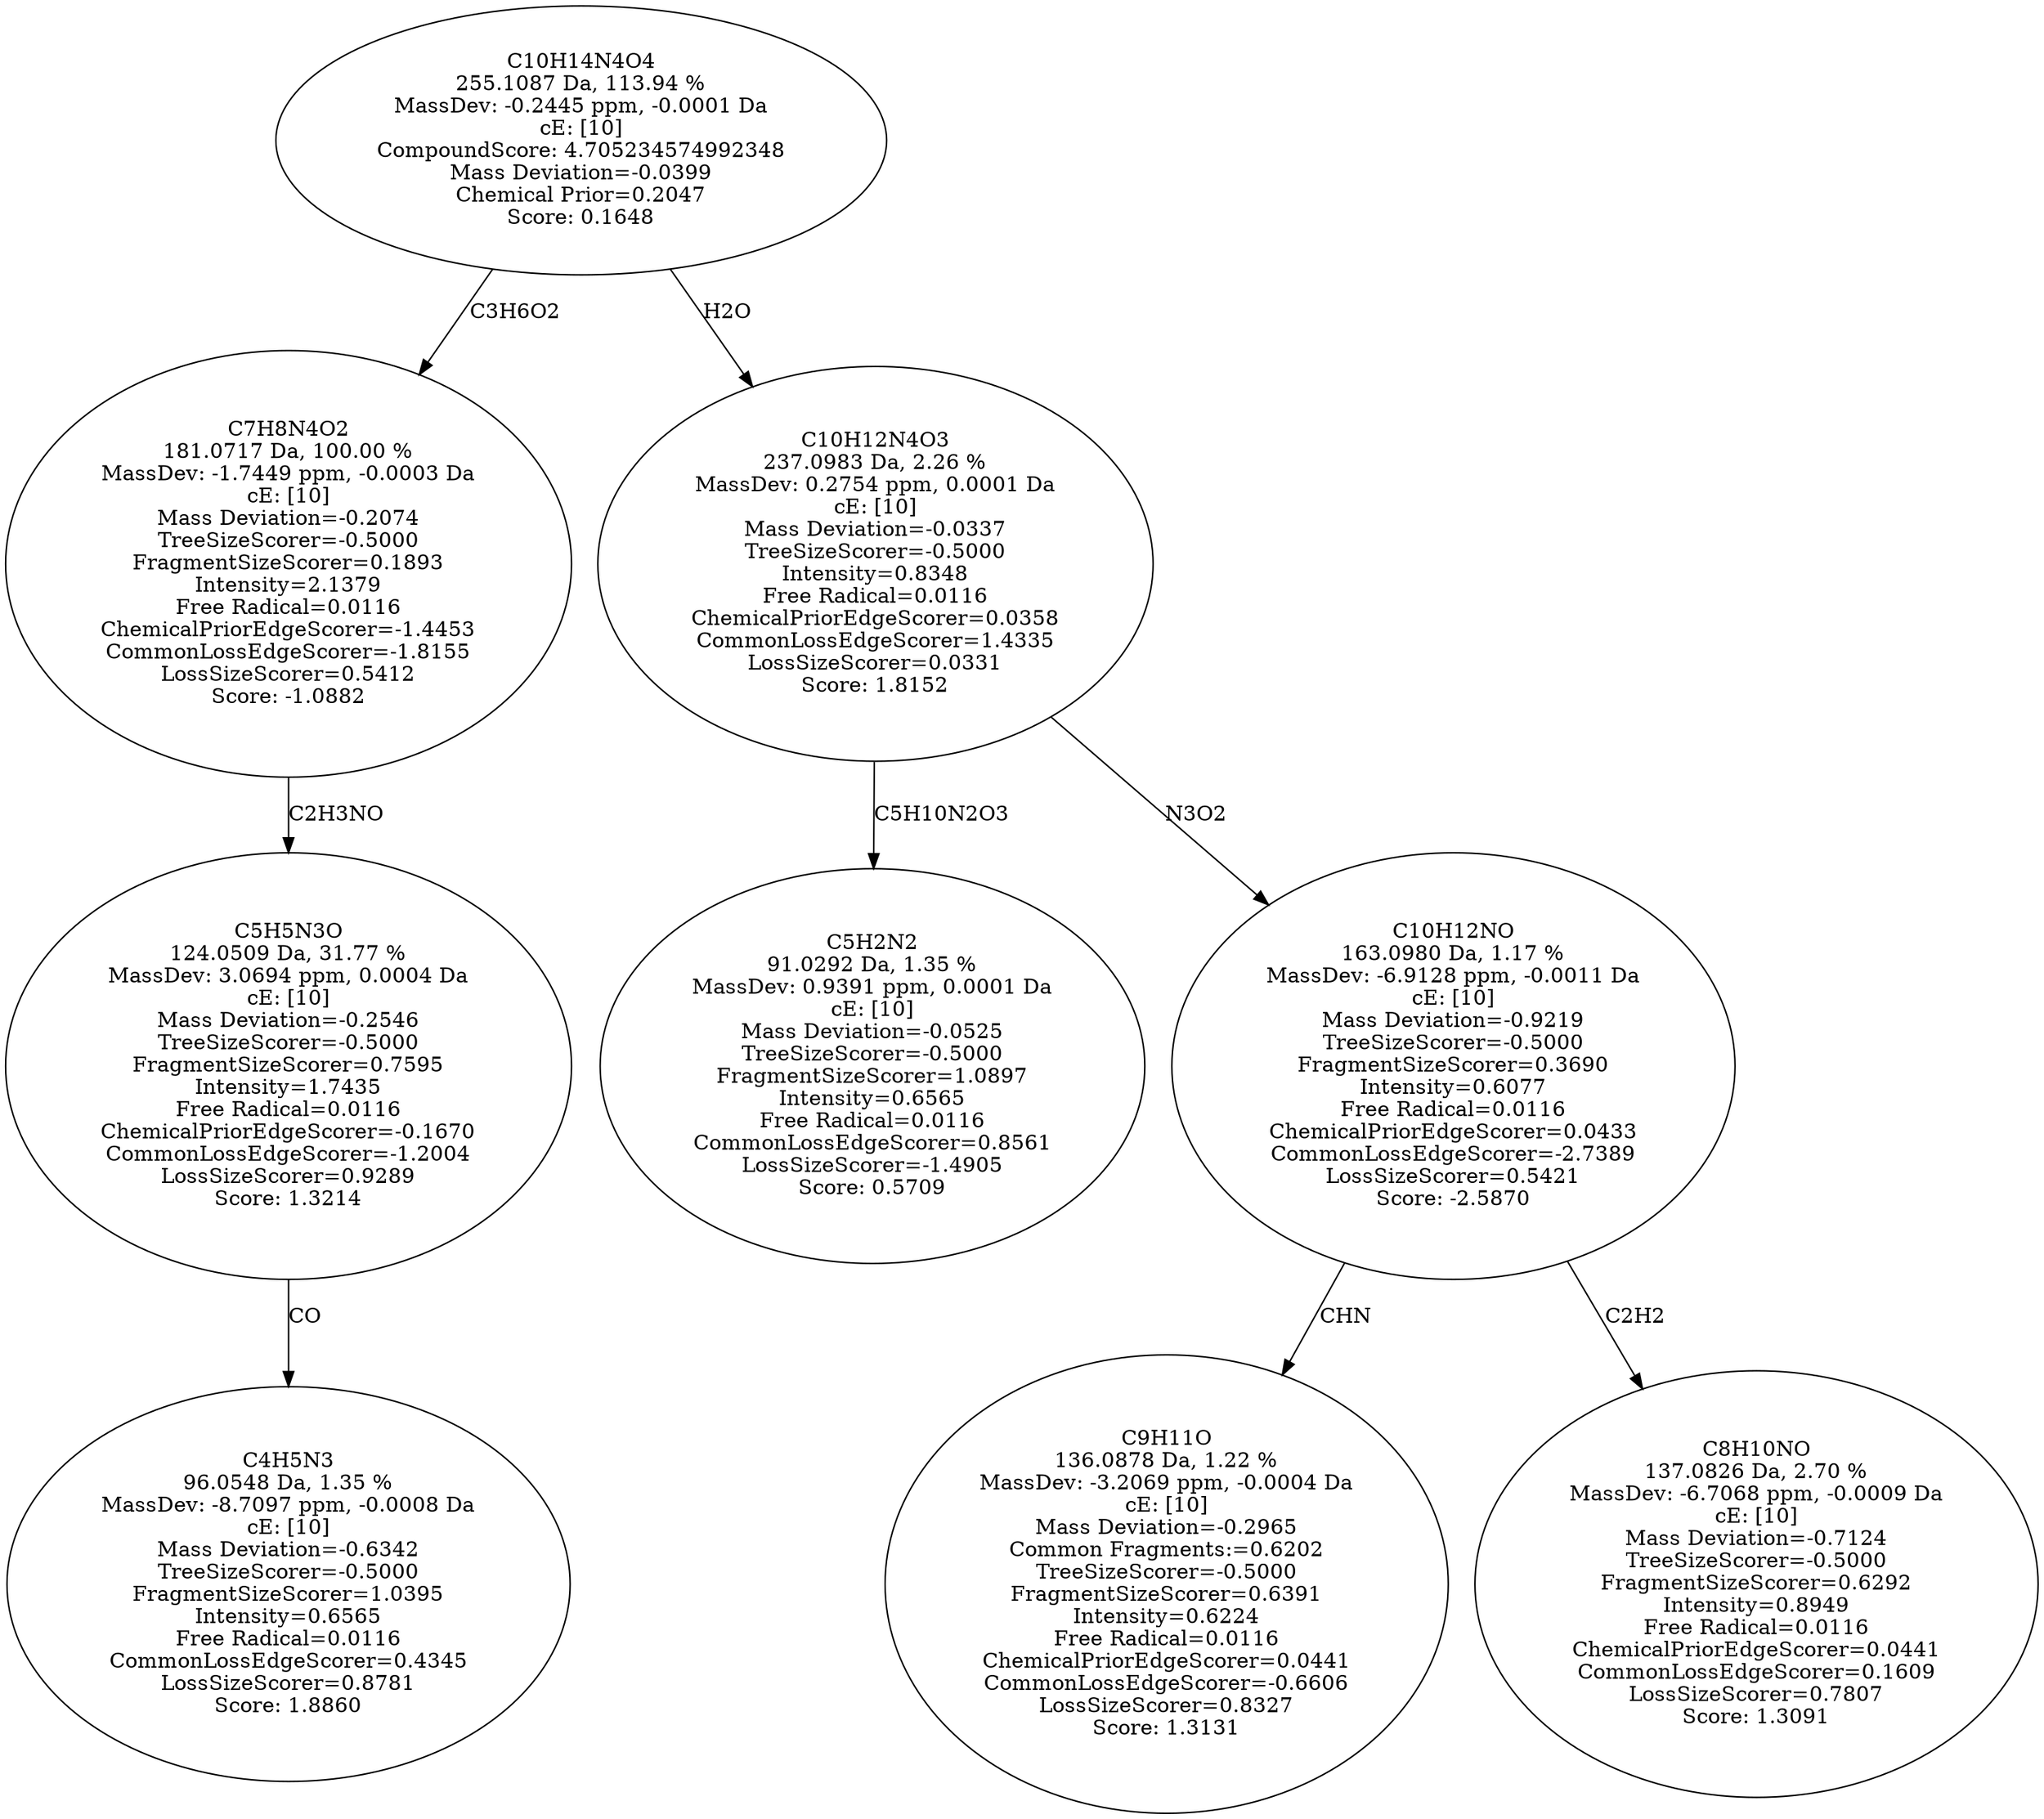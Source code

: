 strict digraph {
v1 [label="C4H5N3\n96.0548 Da, 1.35 %\nMassDev: -8.7097 ppm, -0.0008 Da\ncE: [10]\nMass Deviation=-0.6342\nTreeSizeScorer=-0.5000\nFragmentSizeScorer=1.0395\nIntensity=0.6565\nFree Radical=0.0116\nCommonLossEdgeScorer=0.4345\nLossSizeScorer=0.8781\nScore: 1.8860"];
v2 [label="C5H5N3O\n124.0509 Da, 31.77 %\nMassDev: 3.0694 ppm, 0.0004 Da\ncE: [10]\nMass Deviation=-0.2546\nTreeSizeScorer=-0.5000\nFragmentSizeScorer=0.7595\nIntensity=1.7435\nFree Radical=0.0116\nChemicalPriorEdgeScorer=-0.1670\nCommonLossEdgeScorer=-1.2004\nLossSizeScorer=0.9289\nScore: 1.3214"];
v3 [label="C7H8N4O2\n181.0717 Da, 100.00 %\nMassDev: -1.7449 ppm, -0.0003 Da\ncE: [10]\nMass Deviation=-0.2074\nTreeSizeScorer=-0.5000\nFragmentSizeScorer=0.1893\nIntensity=2.1379\nFree Radical=0.0116\nChemicalPriorEdgeScorer=-1.4453\nCommonLossEdgeScorer=-1.8155\nLossSizeScorer=0.5412\nScore: -1.0882"];
v4 [label="C5H2N2\n91.0292 Da, 1.35 %\nMassDev: 0.9391 ppm, 0.0001 Da\ncE: [10]\nMass Deviation=-0.0525\nTreeSizeScorer=-0.5000\nFragmentSizeScorer=1.0897\nIntensity=0.6565\nFree Radical=0.0116\nCommonLossEdgeScorer=0.8561\nLossSizeScorer=-1.4905\nScore: 0.5709"];
v5 [label="C9H11O\n136.0878 Da, 1.22 %\nMassDev: -3.2069 ppm, -0.0004 Da\ncE: [10]\nMass Deviation=-0.2965\nCommon Fragments:=0.6202\nTreeSizeScorer=-0.5000\nFragmentSizeScorer=0.6391\nIntensity=0.6224\nFree Radical=0.0116\nChemicalPriorEdgeScorer=0.0441\nCommonLossEdgeScorer=-0.6606\nLossSizeScorer=0.8327\nScore: 1.3131"];
v6 [label="C8H10NO\n137.0826 Da, 2.70 %\nMassDev: -6.7068 ppm, -0.0009 Da\ncE: [10]\nMass Deviation=-0.7124\nTreeSizeScorer=-0.5000\nFragmentSizeScorer=0.6292\nIntensity=0.8949\nFree Radical=0.0116\nChemicalPriorEdgeScorer=0.0441\nCommonLossEdgeScorer=0.1609\nLossSizeScorer=0.7807\nScore: 1.3091"];
v7 [label="C10H12NO\n163.0980 Da, 1.17 %\nMassDev: -6.9128 ppm, -0.0011 Da\ncE: [10]\nMass Deviation=-0.9219\nTreeSizeScorer=-0.5000\nFragmentSizeScorer=0.3690\nIntensity=0.6077\nFree Radical=0.0116\nChemicalPriorEdgeScorer=0.0433\nCommonLossEdgeScorer=-2.7389\nLossSizeScorer=0.5421\nScore: -2.5870"];
v8 [label="C10H12N4O3\n237.0983 Da, 2.26 %\nMassDev: 0.2754 ppm, 0.0001 Da\ncE: [10]\nMass Deviation=-0.0337\nTreeSizeScorer=-0.5000\nIntensity=0.8348\nFree Radical=0.0116\nChemicalPriorEdgeScorer=0.0358\nCommonLossEdgeScorer=1.4335\nLossSizeScorer=0.0331\nScore: 1.8152"];
v9 [label="C10H14N4O4\n255.1087 Da, 113.94 %\nMassDev: -0.2445 ppm, -0.0001 Da\ncE: [10]\nCompoundScore: 4.705234574992348\nMass Deviation=-0.0399\nChemical Prior=0.2047\nScore: 0.1648"];
v2 -> v1 [label="CO"];
v3 -> v2 [label="C2H3NO"];
v9 -> v3 [label="C3H6O2"];
v8 -> v4 [label="C5H10N2O3"];
v7 -> v5 [label="CHN"];
v7 -> v6 [label="C2H2"];
v8 -> v7 [label="N3O2"];
v9 -> v8 [label="H2O"];
}